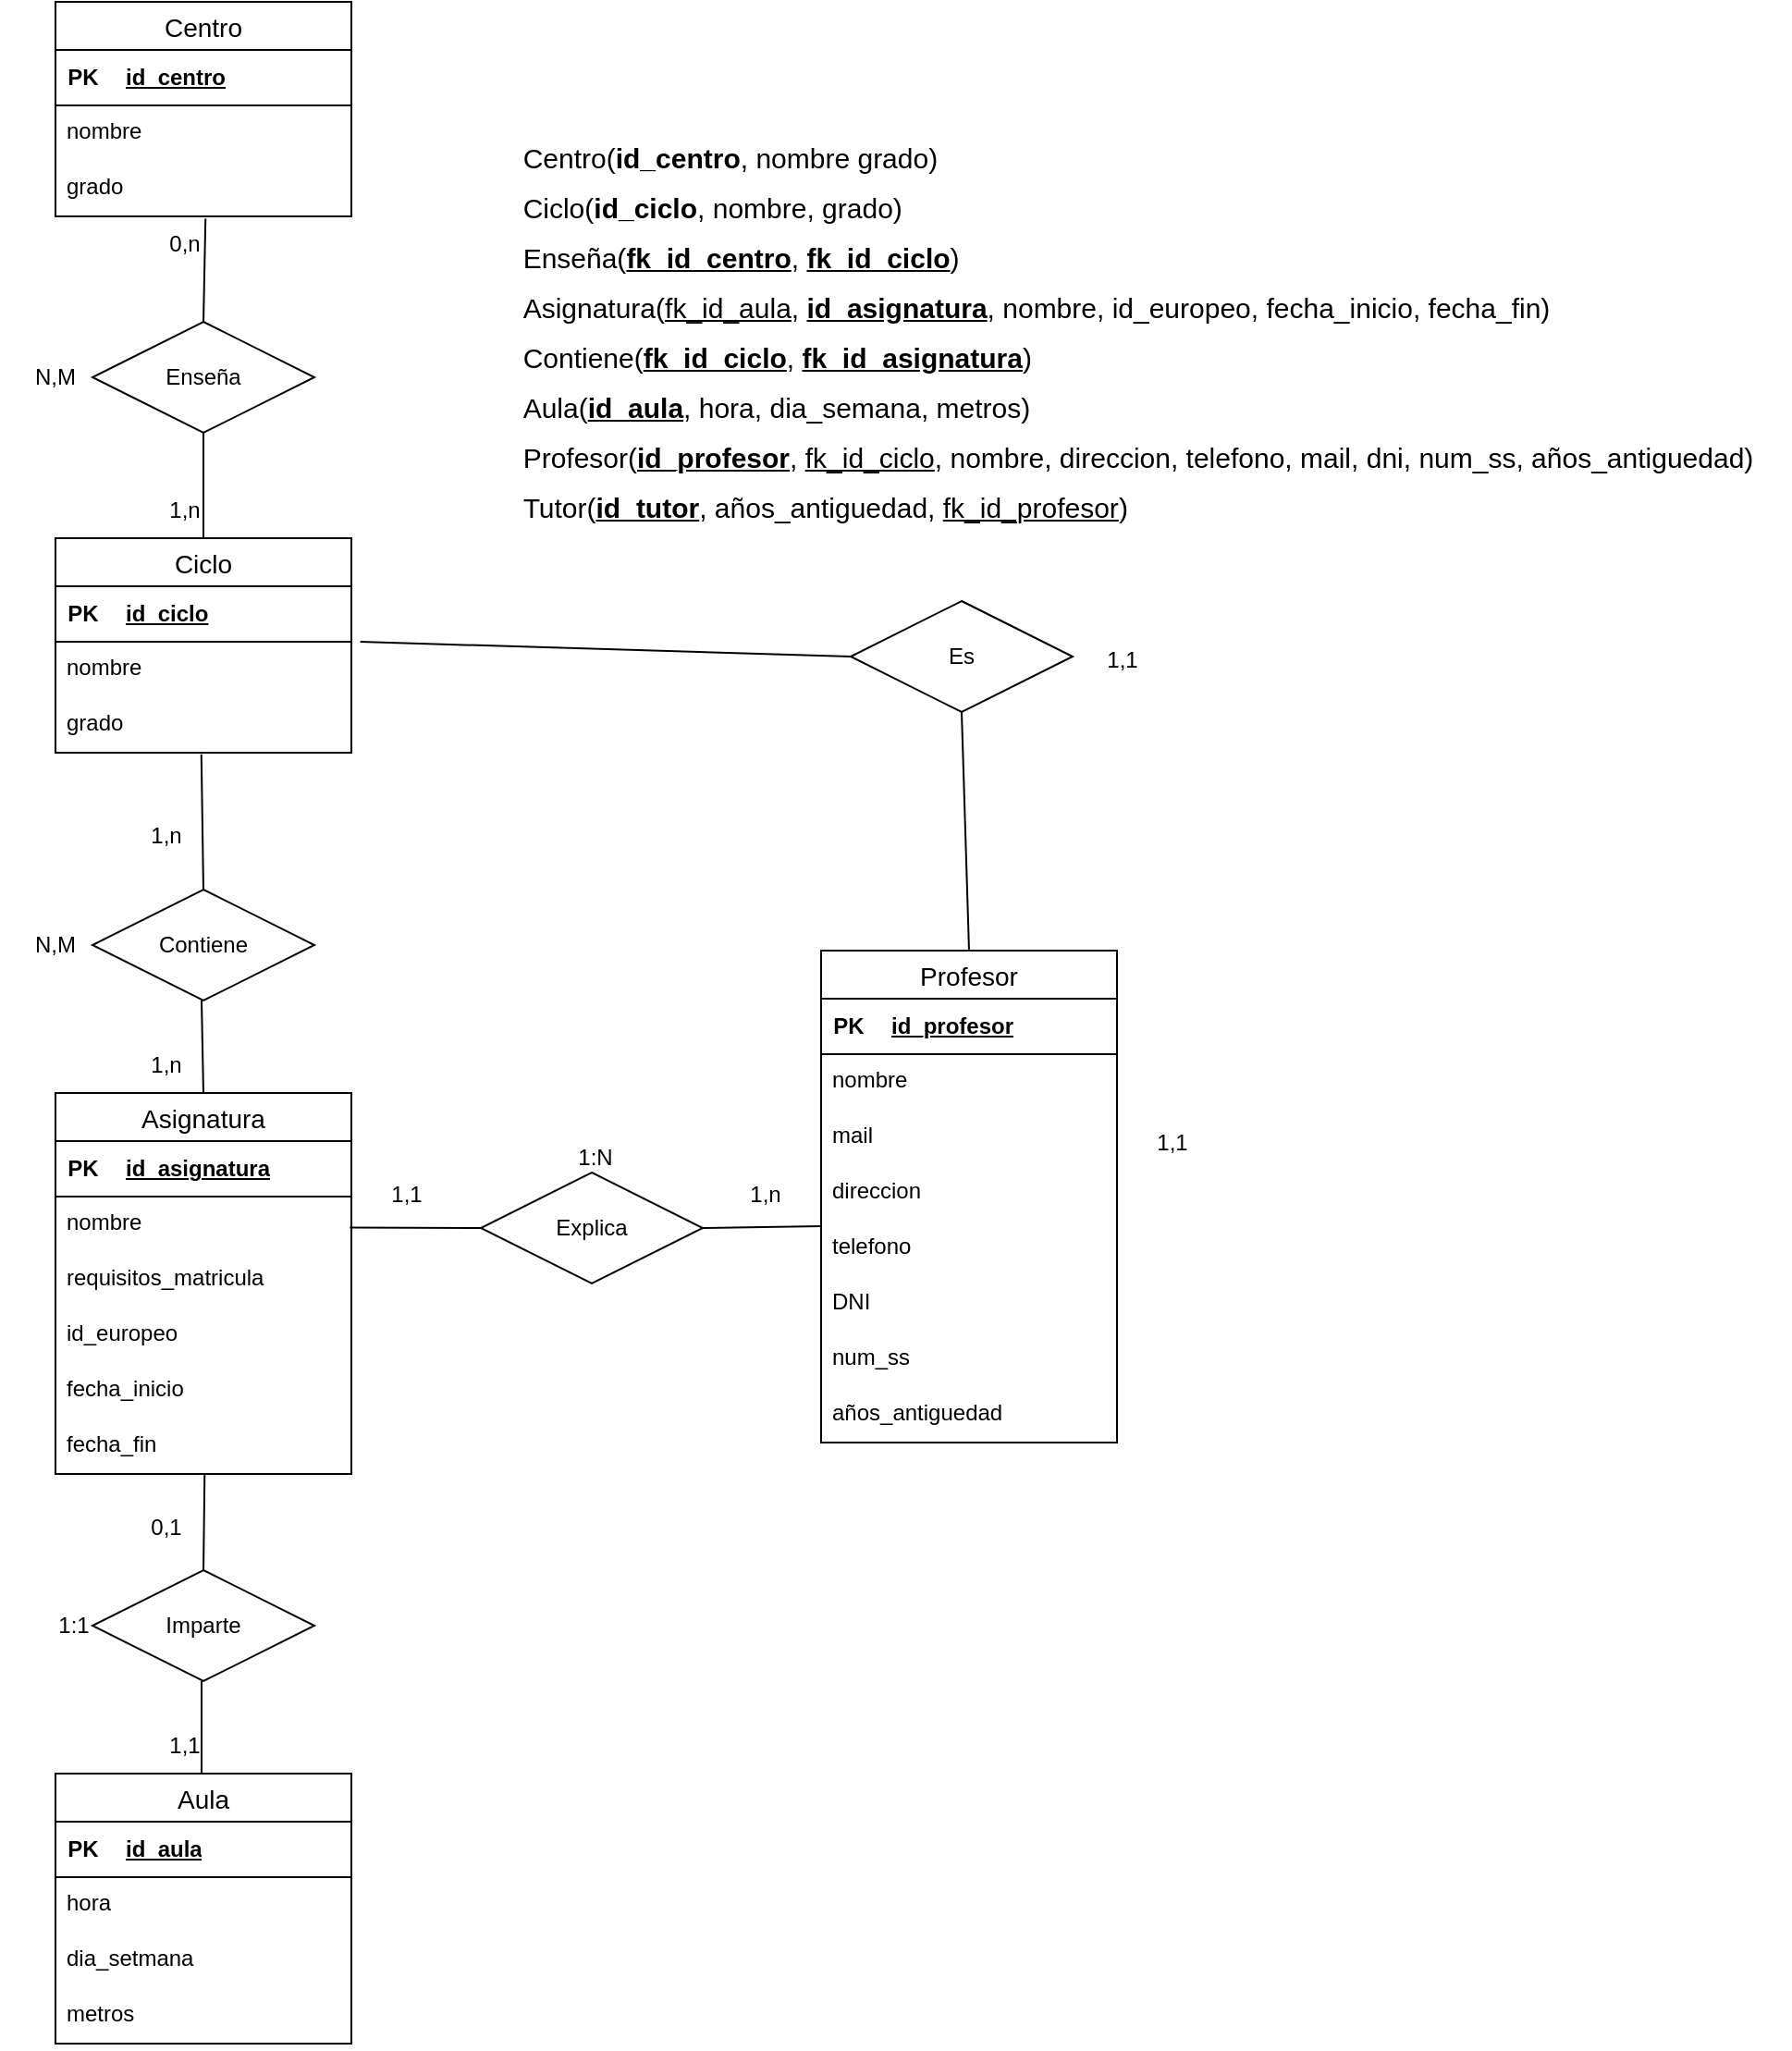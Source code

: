 <mxfile version="22.0.5" type="github">
  <diagram name="Pàgina-1" id="X74-kyora85guJsJdugu">
    <mxGraphModel dx="1921" dy="618" grid="0" gridSize="10" guides="1" tooltips="1" connect="1" arrows="1" fold="1" page="1" pageScale="1" pageWidth="827" pageHeight="1169" math="0" shadow="0">
      <root>
        <mxCell id="0" />
        <mxCell id="1" parent="0" />
        <mxCell id="vQvhf7Cgw6uRfwSYzuYJ-1" value="Asignatura" style="swimlane;fontStyle=0;childLayout=stackLayout;horizontal=1;startSize=26;horizontalStack=0;resizeParent=1;resizeParentMax=0;resizeLast=0;collapsible=1;marginBottom=0;align=center;fontSize=14;" parent="1" vertex="1">
          <mxGeometry x="-80" y="600" width="160" height="206" as="geometry" />
        </mxCell>
        <mxCell id="vQvhf7Cgw6uRfwSYzuYJ-17" value="" style="shape=table;startSize=0;container=1;collapsible=1;childLayout=tableLayout;fixedRows=1;rowLines=0;fontStyle=0;align=center;resizeLast=1;strokeColor=none;fillColor=none;collapsible=0;" parent="vQvhf7Cgw6uRfwSYzuYJ-1" vertex="1">
          <mxGeometry y="26" width="160" height="30" as="geometry" />
        </mxCell>
        <mxCell id="vQvhf7Cgw6uRfwSYzuYJ-18" value="" style="shape=tableRow;horizontal=0;startSize=0;swimlaneHead=0;swimlaneBody=0;fillColor=none;collapsible=0;dropTarget=0;points=[[0,0.5],[1,0.5]];portConstraint=eastwest;top=0;left=0;right=0;bottom=1;" parent="vQvhf7Cgw6uRfwSYzuYJ-17" vertex="1">
          <mxGeometry width="160" height="30" as="geometry" />
        </mxCell>
        <mxCell id="vQvhf7Cgw6uRfwSYzuYJ-19" value="PK" style="shape=partialRectangle;connectable=0;fillColor=none;top=0;left=0;bottom=0;right=0;fontStyle=1;overflow=hidden;whiteSpace=wrap;html=1;" parent="vQvhf7Cgw6uRfwSYzuYJ-18" vertex="1">
          <mxGeometry width="30" height="30" as="geometry">
            <mxRectangle width="30" height="30" as="alternateBounds" />
          </mxGeometry>
        </mxCell>
        <mxCell id="vQvhf7Cgw6uRfwSYzuYJ-20" value="id_asignatura" style="shape=partialRectangle;connectable=0;fillColor=none;top=0;left=0;bottom=0;right=0;align=left;spacingLeft=6;fontStyle=5;overflow=hidden;whiteSpace=wrap;html=1;" parent="vQvhf7Cgw6uRfwSYzuYJ-18" vertex="1">
          <mxGeometry x="30" width="130" height="30" as="geometry">
            <mxRectangle width="130" height="30" as="alternateBounds" />
          </mxGeometry>
        </mxCell>
        <mxCell id="vQvhf7Cgw6uRfwSYzuYJ-2" value="nombre" style="text;strokeColor=none;fillColor=none;spacingLeft=4;spacingRight=4;overflow=hidden;rotatable=0;points=[[0,0.5],[1,0.5]];portConstraint=eastwest;fontSize=12;whiteSpace=wrap;html=1;" parent="vQvhf7Cgw6uRfwSYzuYJ-1" vertex="1">
          <mxGeometry y="56" width="160" height="30" as="geometry" />
        </mxCell>
        <mxCell id="vQvhf7Cgw6uRfwSYzuYJ-98" value="requisitos_matricula" style="text;strokeColor=none;fillColor=none;spacingLeft=4;spacingRight=4;overflow=hidden;rotatable=0;points=[[0,0.5],[1,0.5]];portConstraint=eastwest;fontSize=12;whiteSpace=wrap;html=1;" parent="vQvhf7Cgw6uRfwSYzuYJ-1" vertex="1">
          <mxGeometry y="86" width="160" height="30" as="geometry" />
        </mxCell>
        <mxCell id="vQvhf7Cgw6uRfwSYzuYJ-4" value="id_europeo" style="text;strokeColor=none;fillColor=none;spacingLeft=4;spacingRight=4;overflow=hidden;rotatable=0;points=[[0,0.5],[1,0.5]];portConstraint=eastwest;fontSize=12;whiteSpace=wrap;html=1;" parent="vQvhf7Cgw6uRfwSYzuYJ-1" vertex="1">
          <mxGeometry y="116" width="160" height="30" as="geometry" />
        </mxCell>
        <mxCell id="vQvhf7Cgw6uRfwSYzuYJ-99" value="fecha_inicio" style="text;strokeColor=none;fillColor=none;spacingLeft=4;spacingRight=4;overflow=hidden;rotatable=0;points=[[0,0.5],[1,0.5]];portConstraint=eastwest;fontSize=12;whiteSpace=wrap;html=1;" parent="vQvhf7Cgw6uRfwSYzuYJ-1" vertex="1">
          <mxGeometry y="146" width="160" height="30" as="geometry" />
        </mxCell>
        <mxCell id="vQvhf7Cgw6uRfwSYzuYJ-100" value="fecha_fin" style="text;strokeColor=none;fillColor=none;spacingLeft=4;spacingRight=4;overflow=hidden;rotatable=0;points=[[0,0.5],[1,0.5]];portConstraint=eastwest;fontSize=12;whiteSpace=wrap;html=1;" parent="vQvhf7Cgw6uRfwSYzuYJ-1" vertex="1">
          <mxGeometry y="176" width="160" height="30" as="geometry" />
        </mxCell>
        <mxCell id="vQvhf7Cgw6uRfwSYzuYJ-5" value="Aula" style="swimlane;fontStyle=0;childLayout=stackLayout;horizontal=1;startSize=26;horizontalStack=0;resizeParent=1;resizeParentMax=0;resizeLast=0;collapsible=1;marginBottom=0;align=center;fontSize=14;" parent="1" vertex="1">
          <mxGeometry x="-80" y="968" width="160" height="146" as="geometry" />
        </mxCell>
        <mxCell id="vQvhf7Cgw6uRfwSYzuYJ-21" value="" style="shape=table;startSize=0;container=1;collapsible=1;childLayout=tableLayout;fixedRows=1;rowLines=0;fontStyle=0;align=center;resizeLast=1;strokeColor=none;fillColor=none;collapsible=0;" parent="vQvhf7Cgw6uRfwSYzuYJ-5" vertex="1">
          <mxGeometry y="26" width="160" height="30" as="geometry" />
        </mxCell>
        <mxCell id="vQvhf7Cgw6uRfwSYzuYJ-22" value="" style="shape=tableRow;horizontal=0;startSize=0;swimlaneHead=0;swimlaneBody=0;fillColor=none;collapsible=0;dropTarget=0;points=[[0,0.5],[1,0.5]];portConstraint=eastwest;top=0;left=0;right=0;bottom=1;" parent="vQvhf7Cgw6uRfwSYzuYJ-21" vertex="1">
          <mxGeometry width="160" height="30" as="geometry" />
        </mxCell>
        <mxCell id="vQvhf7Cgw6uRfwSYzuYJ-23" value="PK" style="shape=partialRectangle;connectable=0;fillColor=none;top=0;left=0;bottom=0;right=0;fontStyle=1;overflow=hidden;whiteSpace=wrap;html=1;" parent="vQvhf7Cgw6uRfwSYzuYJ-22" vertex="1">
          <mxGeometry width="30" height="30" as="geometry">
            <mxRectangle width="30" height="30" as="alternateBounds" />
          </mxGeometry>
        </mxCell>
        <mxCell id="vQvhf7Cgw6uRfwSYzuYJ-24" value="id_aula" style="shape=partialRectangle;connectable=0;fillColor=none;top=0;left=0;bottom=0;right=0;align=left;spacingLeft=6;fontStyle=5;overflow=hidden;whiteSpace=wrap;html=1;" parent="vQvhf7Cgw6uRfwSYzuYJ-22" vertex="1">
          <mxGeometry x="30" width="130" height="30" as="geometry">
            <mxRectangle width="130" height="30" as="alternateBounds" />
          </mxGeometry>
        </mxCell>
        <mxCell id="vQvhf7Cgw6uRfwSYzuYJ-6" value="hora" style="text;strokeColor=none;fillColor=none;spacingLeft=4;spacingRight=4;overflow=hidden;rotatable=0;points=[[0,0.5],[1,0.5]];portConstraint=eastwest;fontSize=12;whiteSpace=wrap;html=1;" parent="vQvhf7Cgw6uRfwSYzuYJ-5" vertex="1">
          <mxGeometry y="56" width="160" height="30" as="geometry" />
        </mxCell>
        <mxCell id="vQvhf7Cgw6uRfwSYzuYJ-7" value="dia_setmana" style="text;strokeColor=none;fillColor=none;spacingLeft=4;spacingRight=4;overflow=hidden;rotatable=0;points=[[0,0.5],[1,0.5]];portConstraint=eastwest;fontSize=12;whiteSpace=wrap;html=1;" parent="vQvhf7Cgw6uRfwSYzuYJ-5" vertex="1">
          <mxGeometry y="86" width="160" height="30" as="geometry" />
        </mxCell>
        <mxCell id="vQvhf7Cgw6uRfwSYzuYJ-96" value="metros" style="text;strokeColor=none;fillColor=none;spacingLeft=4;spacingRight=4;overflow=hidden;rotatable=0;points=[[0,0.5],[1,0.5]];portConstraint=eastwest;fontSize=12;whiteSpace=wrap;html=1;" parent="vQvhf7Cgw6uRfwSYzuYJ-5" vertex="1">
          <mxGeometry y="116" width="160" height="30" as="geometry" />
        </mxCell>
        <mxCell id="vQvhf7Cgw6uRfwSYzuYJ-9" value="Ciclo" style="swimlane;fontStyle=0;childLayout=stackLayout;horizontal=1;startSize=26;horizontalStack=0;resizeParent=1;resizeParentMax=0;resizeLast=0;collapsible=1;marginBottom=0;align=center;fontSize=14;" parent="1" vertex="1">
          <mxGeometry x="-80" y="300" width="160" height="116" as="geometry" />
        </mxCell>
        <mxCell id="vQvhf7Cgw6uRfwSYzuYJ-25" value="" style="shape=table;startSize=0;container=1;collapsible=1;childLayout=tableLayout;fixedRows=1;rowLines=0;fontStyle=0;align=center;resizeLast=1;strokeColor=none;fillColor=none;collapsible=0;" parent="vQvhf7Cgw6uRfwSYzuYJ-9" vertex="1">
          <mxGeometry y="26" width="160" height="30" as="geometry" />
        </mxCell>
        <mxCell id="vQvhf7Cgw6uRfwSYzuYJ-26" value="" style="shape=tableRow;horizontal=0;startSize=0;swimlaneHead=0;swimlaneBody=0;fillColor=none;collapsible=0;dropTarget=0;points=[[0,0.5],[1,0.5]];portConstraint=eastwest;top=0;left=0;right=0;bottom=1;" parent="vQvhf7Cgw6uRfwSYzuYJ-25" vertex="1">
          <mxGeometry width="160" height="30" as="geometry" />
        </mxCell>
        <mxCell id="vQvhf7Cgw6uRfwSYzuYJ-27" value="PK" style="shape=partialRectangle;connectable=0;fillColor=none;top=0;left=0;bottom=0;right=0;fontStyle=1;overflow=hidden;whiteSpace=wrap;html=1;" parent="vQvhf7Cgw6uRfwSYzuYJ-26" vertex="1">
          <mxGeometry width="30" height="30" as="geometry">
            <mxRectangle width="30" height="30" as="alternateBounds" />
          </mxGeometry>
        </mxCell>
        <mxCell id="vQvhf7Cgw6uRfwSYzuYJ-28" value="id_ciclo" style="shape=partialRectangle;connectable=0;fillColor=none;top=0;left=0;bottom=0;right=0;align=left;spacingLeft=6;fontStyle=5;overflow=hidden;whiteSpace=wrap;html=1;" parent="vQvhf7Cgw6uRfwSYzuYJ-26" vertex="1">
          <mxGeometry x="30" width="130" height="30" as="geometry">
            <mxRectangle width="130" height="30" as="alternateBounds" />
          </mxGeometry>
        </mxCell>
        <mxCell id="vQvhf7Cgw6uRfwSYzuYJ-10" value="nombre" style="text;strokeColor=none;fillColor=none;spacingLeft=4;spacingRight=4;overflow=hidden;rotatable=0;points=[[0,0.5],[1,0.5]];portConstraint=eastwest;fontSize=12;whiteSpace=wrap;html=1;" parent="vQvhf7Cgw6uRfwSYzuYJ-9" vertex="1">
          <mxGeometry y="56" width="160" height="30" as="geometry" />
        </mxCell>
        <mxCell id="vQvhf7Cgw6uRfwSYzuYJ-11" value="grado" style="text;strokeColor=none;fillColor=none;spacingLeft=4;spacingRight=4;overflow=hidden;rotatable=0;points=[[0,0.5],[1,0.5]];portConstraint=eastwest;fontSize=12;whiteSpace=wrap;html=1;" parent="vQvhf7Cgw6uRfwSYzuYJ-9" vertex="1">
          <mxGeometry y="86" width="160" height="30" as="geometry" />
        </mxCell>
        <mxCell id="vQvhf7Cgw6uRfwSYzuYJ-13" value="Centro" style="swimlane;fontStyle=0;childLayout=stackLayout;horizontal=1;startSize=26;horizontalStack=0;resizeParent=1;resizeParentMax=0;resizeLast=0;collapsible=1;marginBottom=0;align=center;fontSize=14;" parent="1" vertex="1">
          <mxGeometry x="-80" y="10" width="160" height="116" as="geometry" />
        </mxCell>
        <mxCell id="vQvhf7Cgw6uRfwSYzuYJ-29" value="" style="shape=table;startSize=0;container=1;collapsible=1;childLayout=tableLayout;fixedRows=1;rowLines=0;fontStyle=0;align=center;resizeLast=1;strokeColor=none;fillColor=none;collapsible=0;" parent="vQvhf7Cgw6uRfwSYzuYJ-13" vertex="1">
          <mxGeometry y="26" width="160" height="30" as="geometry" />
        </mxCell>
        <mxCell id="vQvhf7Cgw6uRfwSYzuYJ-30" value="" style="shape=tableRow;horizontal=0;startSize=0;swimlaneHead=0;swimlaneBody=0;fillColor=none;collapsible=0;dropTarget=0;points=[[0,0.5],[1,0.5]];portConstraint=eastwest;top=0;left=0;right=0;bottom=1;" parent="vQvhf7Cgw6uRfwSYzuYJ-29" vertex="1">
          <mxGeometry width="160" height="30" as="geometry" />
        </mxCell>
        <mxCell id="vQvhf7Cgw6uRfwSYzuYJ-31" value="PK" style="shape=partialRectangle;connectable=0;fillColor=none;top=0;left=0;bottom=0;right=0;fontStyle=1;overflow=hidden;whiteSpace=wrap;html=1;" parent="vQvhf7Cgw6uRfwSYzuYJ-30" vertex="1">
          <mxGeometry width="30" height="30" as="geometry">
            <mxRectangle width="30" height="30" as="alternateBounds" />
          </mxGeometry>
        </mxCell>
        <mxCell id="vQvhf7Cgw6uRfwSYzuYJ-32" value="id_centro" style="shape=partialRectangle;connectable=0;fillColor=none;top=0;left=0;bottom=0;right=0;align=left;spacingLeft=6;fontStyle=5;overflow=hidden;whiteSpace=wrap;html=1;" parent="vQvhf7Cgw6uRfwSYzuYJ-30" vertex="1">
          <mxGeometry x="30" width="130" height="30" as="geometry">
            <mxRectangle width="130" height="30" as="alternateBounds" />
          </mxGeometry>
        </mxCell>
        <mxCell id="vQvhf7Cgw6uRfwSYzuYJ-14" value="nombre" style="text;strokeColor=none;fillColor=none;spacingLeft=4;spacingRight=4;overflow=hidden;rotatable=0;points=[[0,0.5],[1,0.5]];portConstraint=eastwest;fontSize=12;whiteSpace=wrap;html=1;" parent="vQvhf7Cgw6uRfwSYzuYJ-13" vertex="1">
          <mxGeometry y="56" width="160" height="30" as="geometry" />
        </mxCell>
        <mxCell id="vQvhf7Cgw6uRfwSYzuYJ-15" value="grado" style="text;strokeColor=none;fillColor=none;spacingLeft=4;spacingRight=4;overflow=hidden;rotatable=0;points=[[0,0.5],[1,0.5]];portConstraint=eastwest;fontSize=12;whiteSpace=wrap;html=1;" parent="vQvhf7Cgw6uRfwSYzuYJ-13" vertex="1">
          <mxGeometry y="86" width="160" height="30" as="geometry" />
        </mxCell>
        <mxCell id="vQvhf7Cgw6uRfwSYzuYJ-33" value="Profesor" style="swimlane;fontStyle=0;childLayout=stackLayout;horizontal=1;startSize=26;horizontalStack=0;resizeParent=1;resizeParentMax=0;resizeLast=0;collapsible=1;marginBottom=0;align=center;fontSize=14;" parent="1" vertex="1">
          <mxGeometry x="334" y="523" width="160" height="266" as="geometry" />
        </mxCell>
        <mxCell id="vQvhf7Cgw6uRfwSYzuYJ-34" value="" style="shape=table;startSize=0;container=1;collapsible=1;childLayout=tableLayout;fixedRows=1;rowLines=0;fontStyle=0;align=center;resizeLast=1;strokeColor=none;fillColor=none;collapsible=0;" parent="vQvhf7Cgw6uRfwSYzuYJ-33" vertex="1">
          <mxGeometry y="26" width="160" height="30" as="geometry" />
        </mxCell>
        <mxCell id="vQvhf7Cgw6uRfwSYzuYJ-35" value="" style="shape=tableRow;horizontal=0;startSize=0;swimlaneHead=0;swimlaneBody=0;fillColor=none;collapsible=0;dropTarget=0;points=[[0,0.5],[1,0.5]];portConstraint=eastwest;top=0;left=0;right=0;bottom=1;" parent="vQvhf7Cgw6uRfwSYzuYJ-34" vertex="1">
          <mxGeometry width="160" height="30" as="geometry" />
        </mxCell>
        <mxCell id="vQvhf7Cgw6uRfwSYzuYJ-36" value="PK" style="shape=partialRectangle;connectable=0;fillColor=none;top=0;left=0;bottom=0;right=0;fontStyle=1;overflow=hidden;whiteSpace=wrap;html=1;" parent="vQvhf7Cgw6uRfwSYzuYJ-35" vertex="1">
          <mxGeometry width="30" height="30" as="geometry">
            <mxRectangle width="30" height="30" as="alternateBounds" />
          </mxGeometry>
        </mxCell>
        <mxCell id="vQvhf7Cgw6uRfwSYzuYJ-37" value="id_profesor" style="shape=partialRectangle;connectable=0;fillColor=none;top=0;left=0;bottom=0;right=0;align=left;spacingLeft=6;fontStyle=5;overflow=hidden;whiteSpace=wrap;html=1;" parent="vQvhf7Cgw6uRfwSYzuYJ-35" vertex="1">
          <mxGeometry x="30" width="130" height="30" as="geometry">
            <mxRectangle width="130" height="30" as="alternateBounds" />
          </mxGeometry>
        </mxCell>
        <mxCell id="vQvhf7Cgw6uRfwSYzuYJ-49" value="nombre" style="text;strokeColor=none;fillColor=none;spacingLeft=4;spacingRight=4;overflow=hidden;rotatable=0;points=[[0,0.5],[1,0.5]];portConstraint=eastwest;fontSize=12;whiteSpace=wrap;html=1;" parent="vQvhf7Cgw6uRfwSYzuYJ-33" vertex="1">
          <mxGeometry y="56" width="160" height="30" as="geometry" />
        </mxCell>
        <mxCell id="vQvhf7Cgw6uRfwSYzuYJ-51" value="mail" style="text;strokeColor=none;fillColor=none;spacingLeft=4;spacingRight=4;overflow=hidden;rotatable=0;points=[[0,0.5],[1,0.5]];portConstraint=eastwest;fontSize=12;whiteSpace=wrap;html=1;" parent="vQvhf7Cgw6uRfwSYzuYJ-33" vertex="1">
          <mxGeometry y="86" width="160" height="30" as="geometry" />
        </mxCell>
        <mxCell id="vQvhf7Cgw6uRfwSYzuYJ-38" value="direccion" style="text;strokeColor=none;fillColor=none;spacingLeft=4;spacingRight=4;overflow=hidden;rotatable=0;points=[[0,0.5],[1,0.5]];portConstraint=eastwest;fontSize=12;whiteSpace=wrap;html=1;" parent="vQvhf7Cgw6uRfwSYzuYJ-33" vertex="1">
          <mxGeometry y="116" width="160" height="30" as="geometry" />
        </mxCell>
        <mxCell id="vQvhf7Cgw6uRfwSYzuYJ-50" value="telefono" style="text;strokeColor=none;fillColor=none;spacingLeft=4;spacingRight=4;overflow=hidden;rotatable=0;points=[[0,0.5],[1,0.5]];portConstraint=eastwest;fontSize=12;whiteSpace=wrap;html=1;" parent="vQvhf7Cgw6uRfwSYzuYJ-33" vertex="1">
          <mxGeometry y="146" width="160" height="30" as="geometry" />
        </mxCell>
        <mxCell id="vQvhf7Cgw6uRfwSYzuYJ-52" value="DNI" style="text;strokeColor=none;fillColor=none;spacingLeft=4;spacingRight=4;overflow=hidden;rotatable=0;points=[[0,0.5],[1,0.5]];portConstraint=eastwest;fontSize=12;whiteSpace=wrap;html=1;" parent="vQvhf7Cgw6uRfwSYzuYJ-33" vertex="1">
          <mxGeometry y="176" width="160" height="30" as="geometry" />
        </mxCell>
        <mxCell id="vQvhf7Cgw6uRfwSYzuYJ-53" value="num_ss" style="text;strokeColor=none;fillColor=none;spacingLeft=4;spacingRight=4;overflow=hidden;rotatable=0;points=[[0,0.5],[1,0.5]];portConstraint=eastwest;fontSize=12;whiteSpace=wrap;html=1;" parent="vQvhf7Cgw6uRfwSYzuYJ-33" vertex="1">
          <mxGeometry y="206" width="160" height="30" as="geometry" />
        </mxCell>
        <mxCell id="vQvhf7Cgw6uRfwSYzuYJ-54" value="años_antiguedad" style="text;strokeColor=none;fillColor=none;spacingLeft=4;spacingRight=4;overflow=hidden;rotatable=0;points=[[0,0.5],[1,0.5]];portConstraint=eastwest;fontSize=12;whiteSpace=wrap;html=1;" parent="vQvhf7Cgw6uRfwSYzuYJ-33" vertex="1">
          <mxGeometry y="236" width="160" height="30" as="geometry" />
        </mxCell>
        <mxCell id="vQvhf7Cgw6uRfwSYzuYJ-56" value="Enseña" style="shape=rhombus;perimeter=rhombusPerimeter;whiteSpace=wrap;html=1;align=center;" parent="1" vertex="1">
          <mxGeometry x="-60" y="183" width="120" height="60" as="geometry" />
        </mxCell>
        <mxCell id="vQvhf7Cgw6uRfwSYzuYJ-57" value="Contiene" style="shape=rhombus;perimeter=rhombusPerimeter;whiteSpace=wrap;html=1;align=center;" parent="1" vertex="1">
          <mxGeometry x="-60" y="490" width="120" height="60" as="geometry" />
        </mxCell>
        <mxCell id="vQvhf7Cgw6uRfwSYzuYJ-58" value="Imparte" style="shape=rhombus;perimeter=rhombusPerimeter;whiteSpace=wrap;html=1;align=center;" parent="1" vertex="1">
          <mxGeometry x="-60" y="858" width="120" height="60" as="geometry" />
        </mxCell>
        <mxCell id="vQvhf7Cgw6uRfwSYzuYJ-59" value="Explica" style="shape=rhombus;perimeter=rhombusPerimeter;whiteSpace=wrap;html=1;align=center;" parent="1" vertex="1">
          <mxGeometry x="150" y="643" width="120" height="60" as="geometry" />
        </mxCell>
        <mxCell id="vQvhf7Cgw6uRfwSYzuYJ-60" value="Es" style="shape=rhombus;perimeter=rhombusPerimeter;whiteSpace=wrap;html=1;align=center;" parent="1" vertex="1">
          <mxGeometry x="350" y="334" width="120" height="60" as="geometry" />
        </mxCell>
        <mxCell id="vQvhf7Cgw6uRfwSYzuYJ-65" value="" style="endArrow=none;html=1;rounded=0;exitX=0.5;exitY=0;exitDx=0;exitDy=0;entryX=0.5;entryY=1;entryDx=0;entryDy=0;" parent="1" source="vQvhf7Cgw6uRfwSYzuYJ-9" target="vQvhf7Cgw6uRfwSYzuYJ-56" edge="1">
          <mxGeometry relative="1" as="geometry">
            <mxPoint x="-20" y="270" as="sourcePoint" />
            <mxPoint x="30" y="270" as="targetPoint" />
          </mxGeometry>
        </mxCell>
        <mxCell id="vQvhf7Cgw6uRfwSYzuYJ-66" value="" style="endArrow=none;html=1;rounded=0;exitX=0.5;exitY=0;exitDx=0;exitDy=0;entryX=0.507;entryY=1.041;entryDx=0;entryDy=0;entryPerimeter=0;" parent="1" source="vQvhf7Cgw6uRfwSYzuYJ-56" target="vQvhf7Cgw6uRfwSYzuYJ-15" edge="1">
          <mxGeometry relative="1" as="geometry">
            <mxPoint y="200" as="sourcePoint" />
            <mxPoint y="160" as="targetPoint" />
          </mxGeometry>
        </mxCell>
        <mxCell id="vQvhf7Cgw6uRfwSYzuYJ-67" value="" style="endArrow=none;html=1;rounded=0;exitX=0.5;exitY=0;exitDx=0;exitDy=0;entryX=0.493;entryY=1.03;entryDx=0;entryDy=0;entryPerimeter=0;" parent="1" target="vQvhf7Cgw6uRfwSYzuYJ-11" edge="1">
          <mxGeometry relative="1" as="geometry">
            <mxPoint y="490" as="sourcePoint" />
            <mxPoint y="450" as="targetPoint" />
          </mxGeometry>
        </mxCell>
        <mxCell id="vQvhf7Cgw6uRfwSYzuYJ-70" value="" style="endArrow=none;html=1;rounded=0;entryX=0.504;entryY=0.994;entryDx=0;entryDy=0;entryPerimeter=0;" parent="1" target="vQvhf7Cgw6uRfwSYzuYJ-100" edge="1">
          <mxGeometry relative="1" as="geometry">
            <mxPoint y="858" as="sourcePoint" />
            <mxPoint y="810" as="targetPoint" />
          </mxGeometry>
        </mxCell>
        <mxCell id="vQvhf7Cgw6uRfwSYzuYJ-71" value="" style="endArrow=none;html=1;rounded=0;exitX=0.5;exitY=0;exitDx=0;exitDy=0;entryX=0.5;entryY=1;entryDx=0;entryDy=0;" parent="1" edge="1">
          <mxGeometry relative="1" as="geometry">
            <mxPoint x="-1" y="968" as="sourcePoint" />
            <mxPoint x="-1" y="918" as="targetPoint" />
          </mxGeometry>
        </mxCell>
        <mxCell id="vQvhf7Cgw6uRfwSYzuYJ-72" value="1,n" style="text;html=1;strokeColor=none;fillColor=none;align=center;verticalAlign=middle;whiteSpace=wrap;rounded=0;" parent="1" vertex="1">
          <mxGeometry x="-40" y="270" width="60" height="30" as="geometry" />
        </mxCell>
        <mxCell id="vQvhf7Cgw6uRfwSYzuYJ-73" value="0,n" style="text;html=1;strokeColor=none;fillColor=none;align=center;verticalAlign=middle;whiteSpace=wrap;rounded=0;" parent="1" vertex="1">
          <mxGeometry x="-40" y="126" width="60" height="30" as="geometry" />
        </mxCell>
        <mxCell id="vQvhf7Cgw6uRfwSYzuYJ-74" value="N,M" style="text;html=1;strokeColor=none;fillColor=none;align=center;verticalAlign=middle;whiteSpace=wrap;rounded=0;" parent="1" vertex="1">
          <mxGeometry x="-110" y="198" width="60" height="30" as="geometry" />
        </mxCell>
        <mxCell id="vQvhf7Cgw6uRfwSYzuYJ-75" value="" style="endArrow=none;html=1;rounded=0;exitX=0.5;exitY=0;exitDx=0;exitDy=0;entryX=0.5;entryY=1;entryDx=0;entryDy=0;" parent="1" source="vQvhf7Cgw6uRfwSYzuYJ-1" edge="1">
          <mxGeometry relative="1" as="geometry">
            <mxPoint x="-1" y="590" as="sourcePoint" />
            <mxPoint x="-1" y="550" as="targetPoint" />
          </mxGeometry>
        </mxCell>
        <mxCell id="vQvhf7Cgw6uRfwSYzuYJ-76" value="" style="endArrow=none;html=1;rounded=0;exitX=0.995;exitY=0.56;exitDx=0;exitDy=0;entryX=0;entryY=0.5;entryDx=0;entryDy=0;exitPerimeter=0;" parent="1" source="vQvhf7Cgw6uRfwSYzuYJ-2" target="vQvhf7Cgw6uRfwSYzuYJ-59" edge="1">
          <mxGeometry relative="1" as="geometry">
            <mxPoint x="10" y="610" as="sourcePoint" />
            <mxPoint x="9" y="560" as="targetPoint" />
          </mxGeometry>
        </mxCell>
        <mxCell id="vQvhf7Cgw6uRfwSYzuYJ-77" value="" style="endArrow=none;html=1;rounded=0;exitX=1;exitY=0.5;exitDx=0;exitDy=0;entryX=0.003;entryY=0.101;entryDx=0;entryDy=0;entryPerimeter=0;" parent="1" source="vQvhf7Cgw6uRfwSYzuYJ-59" target="vQvhf7Cgw6uRfwSYzuYJ-50" edge="1">
          <mxGeometry relative="1" as="geometry">
            <mxPoint x="20" y="620" as="sourcePoint" />
            <mxPoint x="19" y="570" as="targetPoint" />
          </mxGeometry>
        </mxCell>
        <mxCell id="vQvhf7Cgw6uRfwSYzuYJ-78" value="" style="endArrow=none;html=1;rounded=0;exitX=0.5;exitY=0;exitDx=0;exitDy=0;entryX=0.5;entryY=1;entryDx=0;entryDy=0;" parent="1" source="vQvhf7Cgw6uRfwSYzuYJ-33" target="vQvhf7Cgw6uRfwSYzuYJ-60" edge="1">
          <mxGeometry relative="1" as="geometry">
            <mxPoint x="494" y="672" as="sourcePoint" />
            <mxPoint x="465" y="478" as="targetPoint" />
          </mxGeometry>
        </mxCell>
        <mxCell id="vQvhf7Cgw6uRfwSYzuYJ-81" value="1,1" style="text;html=1;strokeColor=none;fillColor=none;align=center;verticalAlign=middle;whiteSpace=wrap;rounded=0;" parent="1" vertex="1">
          <mxGeometry x="467" y="351" width="60" height="30" as="geometry" />
        </mxCell>
        <mxCell id="vQvhf7Cgw6uRfwSYzuYJ-82" value="1:N" style="text;html=1;strokeColor=none;fillColor=none;align=center;verticalAlign=middle;whiteSpace=wrap;rounded=0;" parent="1" vertex="1">
          <mxGeometry x="182" y="620" width="60" height="30" as="geometry" />
        </mxCell>
        <mxCell id="vQvhf7Cgw6uRfwSYzuYJ-83" value="1,n" style="text;html=1;strokeColor=none;fillColor=none;align=center;verticalAlign=middle;whiteSpace=wrap;rounded=0;" parent="1" vertex="1">
          <mxGeometry x="-50" y="446" width="60" height="30" as="geometry" />
        </mxCell>
        <mxCell id="vQvhf7Cgw6uRfwSYzuYJ-85" value="1,1" style="text;html=1;strokeColor=none;fillColor=none;align=center;verticalAlign=middle;whiteSpace=wrap;rounded=0;" parent="1" vertex="1">
          <mxGeometry x="494" y="612" width="60" height="30" as="geometry" />
        </mxCell>
        <mxCell id="vQvhf7Cgw6uRfwSYzuYJ-86" value="1,n" style="text;html=1;strokeColor=none;fillColor=none;align=center;verticalAlign=middle;whiteSpace=wrap;rounded=0;" parent="1" vertex="1">
          <mxGeometry x="274" y="640" width="60" height="30" as="geometry" />
        </mxCell>
        <mxCell id="vQvhf7Cgw6uRfwSYzuYJ-87" value="1,1" style="text;html=1;strokeColor=none;fillColor=none;align=center;verticalAlign=middle;whiteSpace=wrap;rounded=0;" parent="1" vertex="1">
          <mxGeometry x="80" y="640" width="60" height="30" as="geometry" />
        </mxCell>
        <mxCell id="vQvhf7Cgw6uRfwSYzuYJ-88" value="N,M" style="text;html=1;strokeColor=none;fillColor=none;align=center;verticalAlign=middle;whiteSpace=wrap;rounded=0;" parent="1" vertex="1">
          <mxGeometry x="-110" y="505" width="60" height="30" as="geometry" />
        </mxCell>
        <mxCell id="vQvhf7Cgw6uRfwSYzuYJ-89" value="0,1" style="text;html=1;strokeColor=none;fillColor=none;align=center;verticalAlign=middle;whiteSpace=wrap;rounded=0;" parent="1" vertex="1">
          <mxGeometry x="-50" y="820" width="60" height="30" as="geometry" />
        </mxCell>
        <mxCell id="vQvhf7Cgw6uRfwSYzuYJ-90" value="1,1" style="text;html=1;strokeColor=none;fillColor=none;align=center;verticalAlign=middle;whiteSpace=wrap;rounded=0;" parent="1" vertex="1">
          <mxGeometry x="-40" y="938" width="60" height="30" as="geometry" />
        </mxCell>
        <mxCell id="vQvhf7Cgw6uRfwSYzuYJ-91" value="1:1" style="text;html=1;strokeColor=none;fillColor=none;align=center;verticalAlign=middle;whiteSpace=wrap;rounded=0;" parent="1" vertex="1">
          <mxGeometry x="-100" y="873" width="60" height="30" as="geometry" />
        </mxCell>
        <mxCell id="vQvhf7Cgw6uRfwSYzuYJ-92" value="1,n" style="text;html=1;strokeColor=none;fillColor=none;align=center;verticalAlign=middle;whiteSpace=wrap;rounded=0;" parent="1" vertex="1">
          <mxGeometry x="-50" y="570" width="60" height="30" as="geometry" />
        </mxCell>
        <mxCell id="geEOB6ZoBFcMuZqPK4eh-3" value="&lt;div style=&quot;text-align: justify; line-height: 180%; font-size: 15px;&quot;&gt;&lt;span data-darkreader-inline-bgcolor=&quot;&quot; style=&quot;background-color: initial; --darkreader-inline-bgcolor: initial;&quot;&gt;&lt;font style=&quot;font-size: 15px;&quot;&gt;Centro(&lt;b&gt;id_centro&lt;/b&gt;, nombre grado)&lt;/font&gt;&lt;/span&gt;&lt;/div&gt;&lt;font style=&quot;font-size: 15px;&quot;&gt;&lt;div style=&quot;text-align: justify; line-height: 180%;&quot;&gt;&lt;span data-darkreader-inline-bgcolor=&quot;&quot; style=&quot;background-color: initial; --darkreader-inline-bgcolor: initial;&quot;&gt;Ciclo(&lt;b&gt;id_ciclo&lt;/b&gt;, nombre, grado)&lt;/span&gt;&lt;/div&gt;&lt;div style=&quot;text-align: justify; line-height: 180%;&quot;&gt;&lt;span data-darkreader-inline-bgcolor=&quot;&quot; style=&quot;background-color: initial; --darkreader-inline-bgcolor: initial;&quot;&gt;Enseña(&lt;u&gt;&lt;b&gt;fk_id_centro&lt;/b&gt;&lt;/u&gt;, &lt;u&gt;&lt;b&gt;fk_id_ciclo&lt;/b&gt;&lt;/u&gt;)&lt;/span&gt;&lt;/div&gt;&lt;div style=&quot;text-align: justify; line-height: 180%;&quot;&gt;&lt;span data-darkreader-inline-bgcolor=&quot;&quot; style=&quot;background-color: initial; --darkreader-inline-bgcolor: initial;&quot;&gt;Asignatura(&lt;u&gt;fk_id_aula&lt;/u&gt;,&amp;nbsp;&lt;u&gt;&lt;b&gt;id_asignatura&lt;/b&gt;&lt;/u&gt;, nombre, id_europeo, fecha_inicio, fecha_fin)&lt;/span&gt;&lt;/div&gt;&lt;div style=&quot;text-align: justify; line-height: 180%;&quot;&gt;Contiene(&lt;u data-darkreader-inline-border=&quot;&quot; style=&quot;border-color: var(--border-color); --darkreader-inline-border: var(--darkreader-border--border-color);&quot;&gt;&lt;b&gt;fk_id_ciclo&lt;/b&gt;&lt;/u&gt;,&amp;nbsp;&lt;u data-darkreader-inline-border=&quot;&quot; style=&quot;border-color: var(--border-color); --darkreader-inline-border: var(--darkreader-border--border-color);&quot;&gt;&lt;b&gt;fk_id_asignatura&lt;/b&gt;&lt;/u&gt;)&lt;span data-darkreader-inline-bgcolor=&quot;&quot; style=&quot;background-color: initial; --darkreader-inline-bgcolor: initial;&quot;&gt;&lt;br&gt;&lt;/span&gt;&lt;/div&gt;&lt;div style=&quot;text-align: justify; line-height: 180%;&quot;&gt;&lt;span data-darkreader-inline-bgcolor=&quot;&quot; style=&quot;background-color: initial; --darkreader-inline-bgcolor: initial;&quot;&gt;Aula(&lt;u&gt;&lt;b&gt;id_aula&lt;/b&gt;&lt;/u&gt;, hora, dia_semana, metros)&lt;/span&gt;&lt;/div&gt;&lt;div style=&quot;text-align: justify; line-height: 180%;&quot;&gt;&lt;span data-darkreader-inline-bgcolor=&quot;&quot; style=&quot;background-color: initial; --darkreader-inline-bgcolor: initial;&quot;&gt;Profesor(&lt;u&gt;&lt;b&gt;id_profesor&lt;/b&gt;&lt;/u&gt;, &lt;u&gt;fk_id_ciclo&lt;/u&gt;, nombre, direccion, telefono, mail, dni, num_ss, años_antiguedad)&lt;/span&gt;&lt;/div&gt;&lt;div style=&quot;text-align: justify; line-height: 180%;&quot;&gt;&lt;span data-darkreader-inline-bgcolor=&quot;&quot; style=&quot;background-color: initial; --darkreader-inline-bgcolor: initial;&quot;&gt;Tutor(&lt;u style=&quot;&quot;&gt;&lt;b&gt;id_tutor&lt;/b&gt;&lt;/u&gt;, años_antiguedad, &lt;u style=&quot;&quot;&gt;fk_id_profesor&lt;/u&gt;)&lt;/span&gt;&lt;/div&gt;&lt;/font&gt;" style="text;html=1;strokeColor=none;fillColor=none;align=center;verticalAlign=middle;whiteSpace=wrap;rounded=0;" parent="1" vertex="1">
          <mxGeometry x="153" y="73" width="705" height="230" as="geometry" />
        </mxCell>
        <mxCell id="sjhtBztyig1MDfAEQTWk-1" value="" style="endArrow=none;html=1;rounded=0;exitX=0;exitY=0.5;exitDx=0;exitDy=0;entryX=1.03;entryY=0;entryDx=0;entryDy=0;entryPerimeter=0;" parent="1" source="vQvhf7Cgw6uRfwSYzuYJ-60" target="vQvhf7Cgw6uRfwSYzuYJ-10" edge="1">
          <mxGeometry relative="1" as="geometry">
            <mxPoint x="424" y="564" as="sourcePoint" />
            <mxPoint x="334" y="461" as="targetPoint" />
          </mxGeometry>
        </mxCell>
      </root>
    </mxGraphModel>
  </diagram>
</mxfile>
